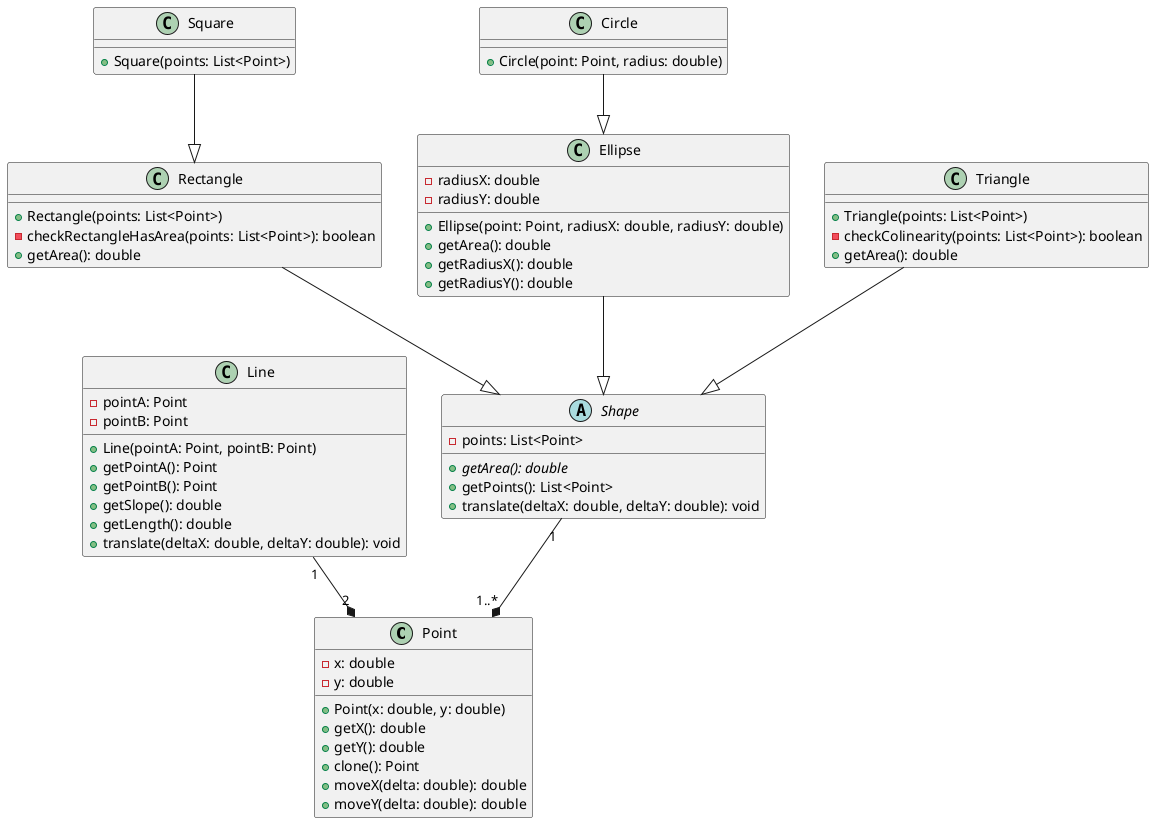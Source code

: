 @startuml

class Point{
    - x: double
    - y: double
    + Point(x: double, y: double)
    + getX(): double
    + getY(): double
    + clone(): Point
    + moveX(delta: double): double
    + moveY(delta: double): double
}

class Line {
    - pointA: Point
    - pointB: Point
    + Line(pointA: Point, pointB: Point)
    + getPointA(): Point
    + getPointB(): Point
    + getSlope(): double
    + getLength(): double
    + translate(deltaX: double, deltaY: double): void
}

abstract class Shape {
    - points: List<Point>
    + {abstract} getArea(): double
    + getPoints(): List<Point>
    + translate(deltaX: double, deltaY: double): void
}

class Rectangle {
    + Rectangle(points: List<Point>)
    - checkRectangleHasArea(points: List<Point>): boolean
    + getArea(): double
}

class Square {
    + Square(points: List<Point>)
}

class Ellipse {
    - radiusX: double
    - radiusY: double
    + Ellipse(point: Point, radiusX: double, radiusY: double)
    + getArea(): double
    + getRadiusX(): double
    + getRadiusY(): double
}

class Circle {
    + Circle(point: Point, radius: double)
}

class Triangle {
    + Triangle(points: List<Point>)
    - checkColinearity(points: List<Point>): boolean
    + getArea(): double
}

Shape "1" --* "1..*" Point
Line "1" --* "2" Point
Rectangle --|> Shape
Square --|> Rectangle
Ellipse --|> Shape
Circle --|> Ellipse
Triangle --|> Shape

@enduml